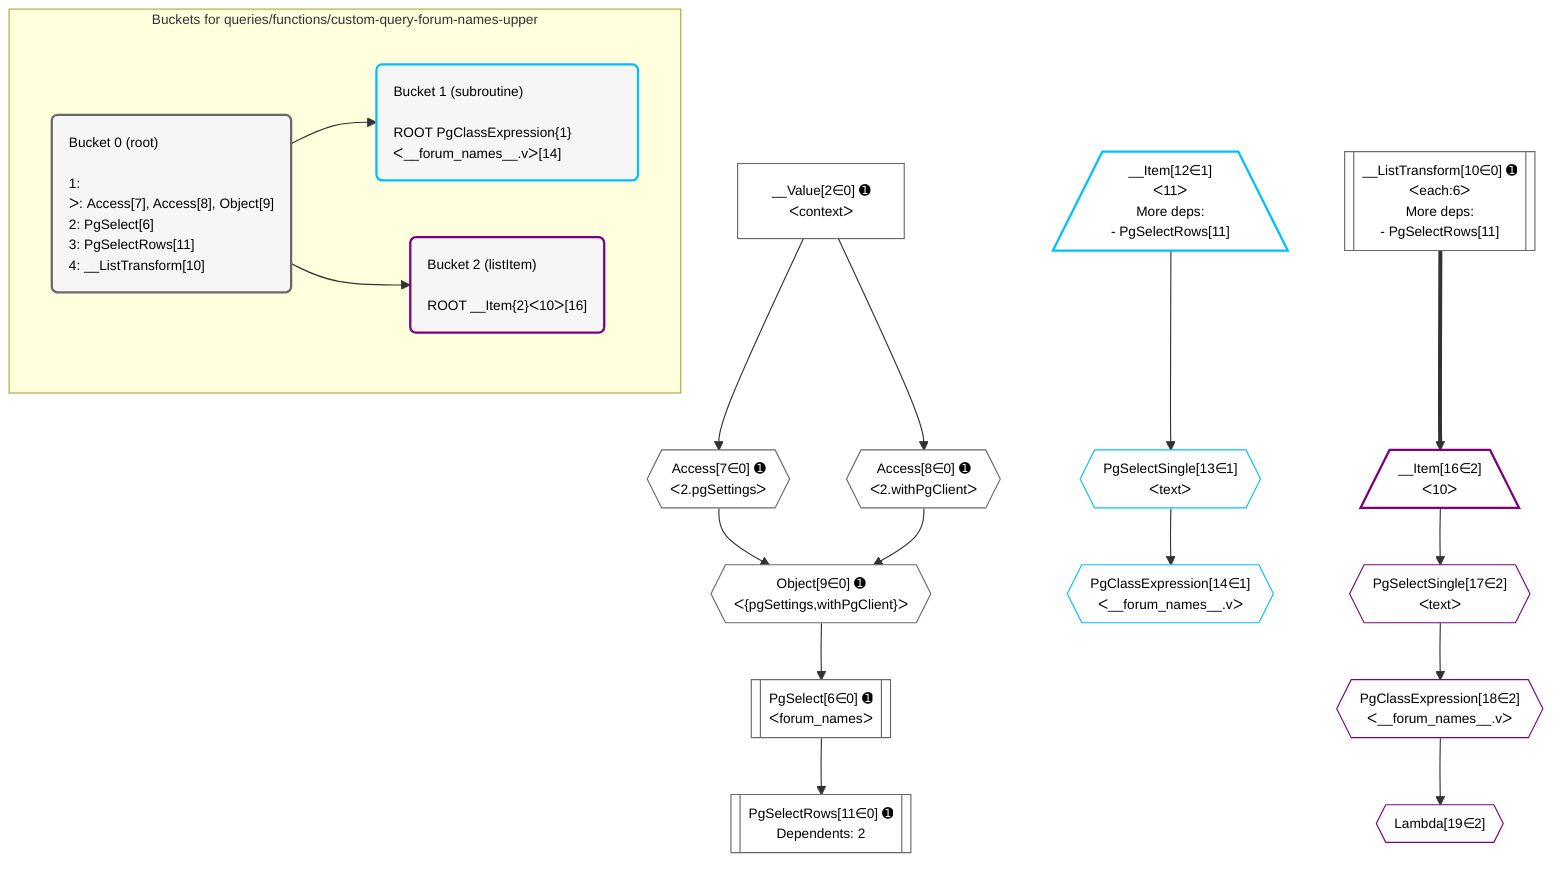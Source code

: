 %%{init: {'themeVariables': { 'fontSize': '12px'}}}%%
graph TD
    classDef path fill:#eee,stroke:#000,color:#000
    classDef plan fill:#fff,stroke-width:1px,color:#000
    classDef itemplan fill:#fff,stroke-width:2px,color:#000
    classDef unbatchedplan fill:#dff,stroke-width:1px,color:#000
    classDef sideeffectplan fill:#fcc,stroke-width:2px,color:#000
    classDef bucket fill:#f6f6f6,color:#000,stroke-width:2px,text-align:left

    subgraph "Buckets for queries/functions/custom-query-forum-names-upper"
    Bucket0("Bucket 0 (root)<br /><br />1: <br />ᐳ: Access[7], Access[8], Object[9]<br />2: PgSelect[6]<br />3: PgSelectRows[11]<br />4: __ListTransform[10]"):::bucket
    Bucket1("Bucket 1 (subroutine)<br /><br />ROOT PgClassExpression{1}ᐸ__forum_names__.vᐳ[14]"):::bucket
    Bucket2("Bucket 2 (listItem)<br /><br />ROOT __Item{2}ᐸ10ᐳ[16]"):::bucket
    end
    Bucket0 --> Bucket1 & Bucket2

    %% plan dependencies
    Object9{{"Object[9∈0] ➊<br />ᐸ{pgSettings,withPgClient}ᐳ"}}:::plan
    Access7{{"Access[7∈0] ➊<br />ᐸ2.pgSettingsᐳ"}}:::plan
    Access8{{"Access[8∈0] ➊<br />ᐸ2.withPgClientᐳ"}}:::plan
    Access7 & Access8 --> Object9
    PgSelect6[["PgSelect[6∈0] ➊<br />ᐸforum_namesᐳ"]]:::plan
    Object9 --> PgSelect6
    __Value2["__Value[2∈0] ➊<br />ᐸcontextᐳ"]:::plan
    __Value2 --> Access7
    __Value2 --> Access8
    __ListTransform10[["__ListTransform[10∈0] ➊<br />ᐸeach:6ᐳ<br />More deps:<br />- PgSelectRows[11]"]]:::plan
    PgSelectRows11[["PgSelectRows[11∈0] ➊<br />Dependents: 2"]]:::plan
    PgSelect6 --> PgSelectRows11
    __Item12[/"__Item[12∈1]<br />ᐸ11ᐳ<br />More deps:<br />- PgSelectRows[11]"\]:::itemplan
    PgSelectSingle13{{"PgSelectSingle[13∈1]<br />ᐸtextᐳ"}}:::plan
    __Item12 --> PgSelectSingle13
    PgClassExpression14{{"PgClassExpression[14∈1]<br />ᐸ__forum_names__.vᐳ"}}:::plan
    PgSelectSingle13 --> PgClassExpression14
    __Item16[/"__Item[16∈2]<br />ᐸ10ᐳ"\]:::itemplan
    __ListTransform10 ==> __Item16
    PgSelectSingle17{{"PgSelectSingle[17∈2]<br />ᐸtextᐳ"}}:::plan
    __Item16 --> PgSelectSingle17
    PgClassExpression18{{"PgClassExpression[18∈2]<br />ᐸ__forum_names__.vᐳ"}}:::plan
    PgSelectSingle17 --> PgClassExpression18
    Lambda19{{"Lambda[19∈2]"}}:::plan
    PgClassExpression18 --> Lambda19

    %% define steps
    classDef bucket0 stroke:#696969
    class Bucket0,__Value2,PgSelect6,Access7,Access8,Object9,__ListTransform10,PgSelectRows11 bucket0
    classDef bucket1 stroke:#00bfff
    class Bucket1,__Item12,PgSelectSingle13,PgClassExpression14 bucket1
    classDef bucket2 stroke:#7f007f
    class Bucket2,__Item16,PgSelectSingle17,PgClassExpression18,Lambda19 bucket2